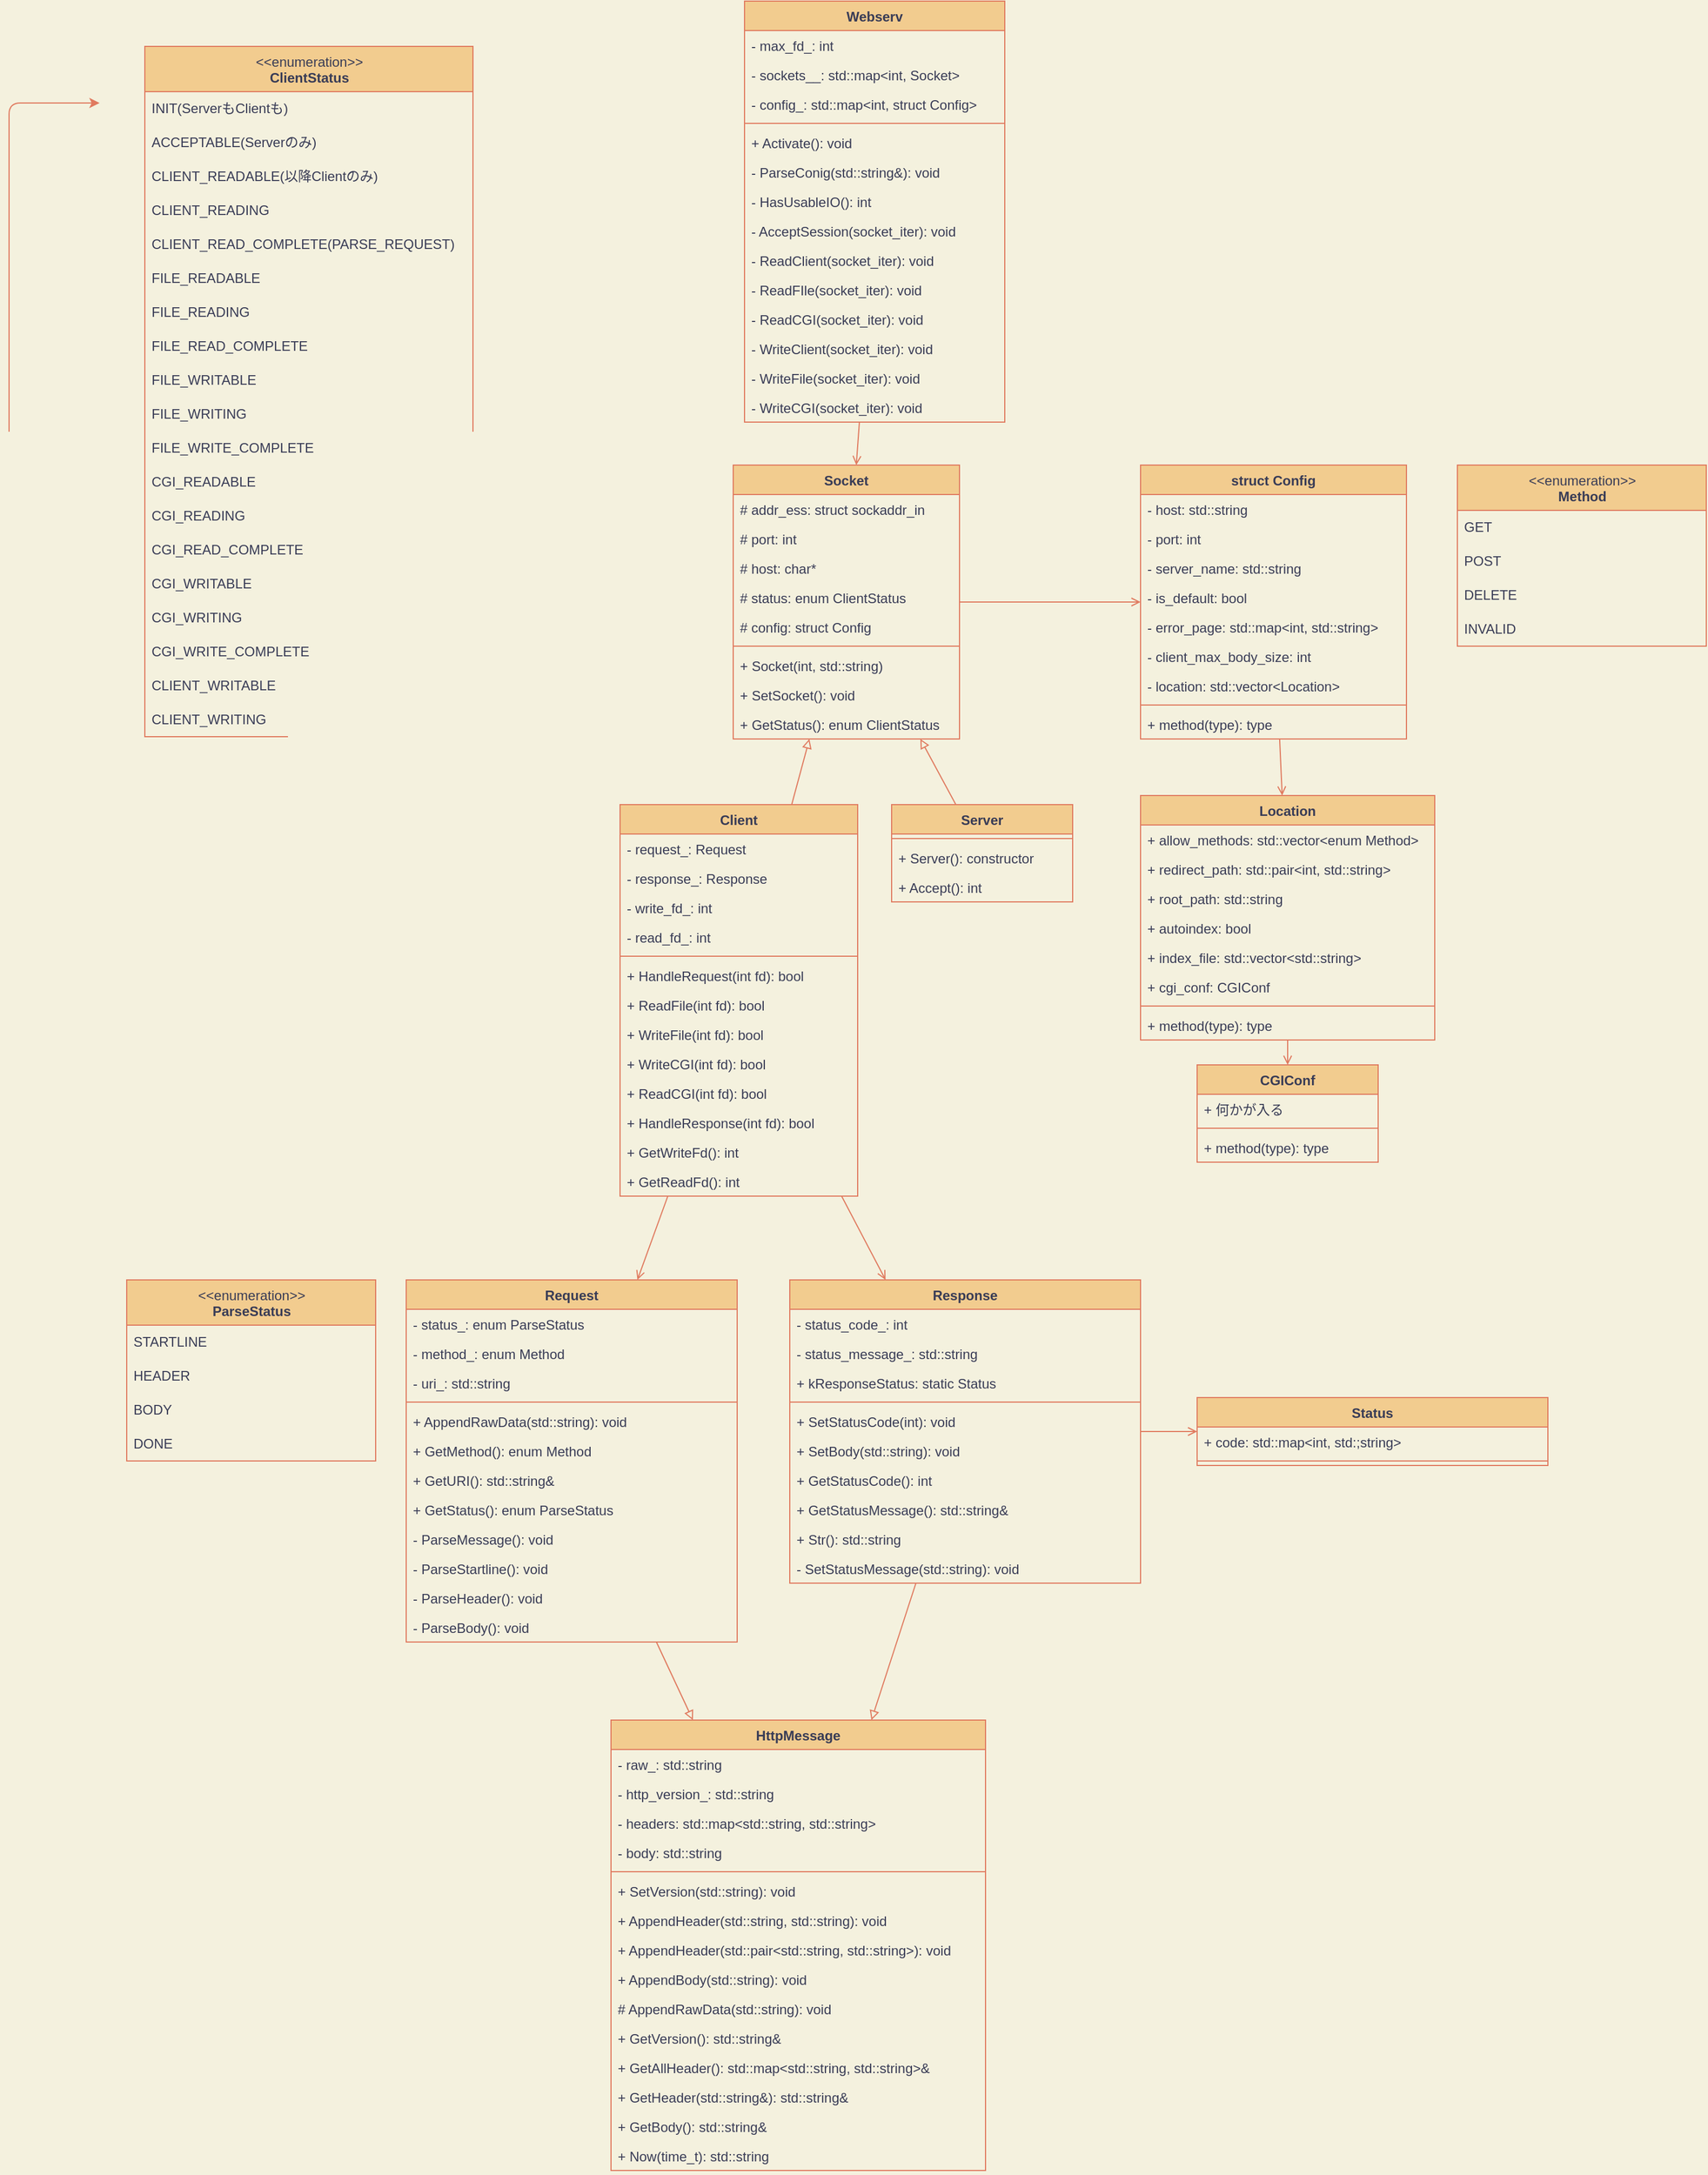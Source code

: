 <mxfile>
    <diagram id="2Wkta0X4ihPhoqVI1tbd" name="Page-1">
        <mxGraphModel dx="2256" dy="1782" grid="0" gridSize="10" guides="1" tooltips="1" connect="1" arrows="1" fold="1" page="0" pageScale="1" pageWidth="827" pageHeight="1169" background="#F4F1DE" math="0" shadow="0">
            <root>
                <mxCell id="0"/>
                <mxCell id="1" parent="0"/>
                <mxCell id="173" value="Socket" style="swimlane;fontStyle=1;align=center;verticalAlign=top;childLayout=stackLayout;horizontal=1;startSize=26;horizontalStack=0;resizeParent=1;resizeParentMax=0;resizeLast=0;collapsible=1;marginBottom=0;fillColor=#F2CC8F;strokeColor=#E07A5F;fontColor=#393C56;" parent="1" vertex="1">
                    <mxGeometry x="570" y="290" width="200" height="242" as="geometry"/>
                </mxCell>
                <mxCell id="174" value="# addr_ess: struct sockaddr_in" style="text;strokeColor=none;fillColor=none;align=left;verticalAlign=top;spacingLeft=4;spacingRight=4;overflow=hidden;rotatable=0;points=[[0,0.5],[1,0.5]];portConstraint=eastwest;fontColor=#393C56;" parent="173" vertex="1">
                    <mxGeometry y="26" width="200" height="26" as="geometry"/>
                </mxCell>
                <mxCell id="175" value="# port: int" style="text;strokeColor=none;fillColor=none;align=left;verticalAlign=top;spacingLeft=4;spacingRight=4;overflow=hidden;rotatable=0;points=[[0,0.5],[1,0.5]];portConstraint=eastwest;fontColor=#393C56;" parent="173" vertex="1">
                    <mxGeometry y="52" width="200" height="26" as="geometry"/>
                </mxCell>
                <mxCell id="176" value="# host: char*" style="text;strokeColor=none;fillColor=none;align=left;verticalAlign=top;spacingLeft=4;spacingRight=4;overflow=hidden;rotatable=0;points=[[0,0.5],[1,0.5]];portConstraint=eastwest;fontColor=#393C56;" parent="173" vertex="1">
                    <mxGeometry y="78" width="200" height="26" as="geometry"/>
                </mxCell>
                <mxCell id="177" value="# status: enum ClientStatus" style="text;strokeColor=none;fillColor=none;align=left;verticalAlign=top;spacingLeft=4;spacingRight=4;overflow=hidden;rotatable=0;points=[[0,0.5],[1,0.5]];portConstraint=eastwest;fontColor=#393C56;" parent="173" vertex="1">
                    <mxGeometry y="104" width="200" height="26" as="geometry"/>
                </mxCell>
                <mxCell id="178" value="# config: struct Config" style="text;strokeColor=none;fillColor=none;align=left;verticalAlign=top;spacingLeft=4;spacingRight=4;overflow=hidden;rotatable=0;points=[[0,0.5],[1,0.5]];portConstraint=eastwest;fontColor=#393C56;" parent="173" vertex="1">
                    <mxGeometry y="130" width="200" height="26" as="geometry"/>
                </mxCell>
                <mxCell id="179" value="" style="line;strokeWidth=1;fillColor=none;align=left;verticalAlign=middle;spacingTop=-1;spacingLeft=3;spacingRight=3;rotatable=0;labelPosition=right;points=[];portConstraint=eastwest;labelBackgroundColor=#F4F1DE;strokeColor=#E07A5F;fontColor=#393C56;" parent="173" vertex="1">
                    <mxGeometry y="156" width="200" height="8" as="geometry"/>
                </mxCell>
                <mxCell id="180" value="+ Socket(int, std::string)" style="text;strokeColor=none;fillColor=none;align=left;verticalAlign=top;spacingLeft=4;spacingRight=4;overflow=hidden;rotatable=0;points=[[0,0.5],[1,0.5]];portConstraint=eastwest;fontColor=#393C56;" parent="173" vertex="1">
                    <mxGeometry y="164" width="200" height="26" as="geometry"/>
                </mxCell>
                <mxCell id="181" value="+ SetSocket(): void" style="text;strokeColor=none;fillColor=none;align=left;verticalAlign=top;spacingLeft=4;spacingRight=4;overflow=hidden;rotatable=0;points=[[0,0.5],[1,0.5]];portConstraint=eastwest;fontColor=#393C56;" parent="173" vertex="1">
                    <mxGeometry y="190" width="200" height="26" as="geometry"/>
                </mxCell>
                <mxCell id="182" value="+ GetStatus(): enum ClientStatus" style="text;strokeColor=none;fillColor=none;align=left;verticalAlign=top;spacingLeft=4;spacingRight=4;overflow=hidden;rotatable=0;points=[[0,0.5],[1,0.5]];portConstraint=eastwest;fontColor=#393C56;" parent="173" vertex="1">
                    <mxGeometry y="216" width="200" height="26" as="geometry"/>
                </mxCell>
                <mxCell id="183" value="Request" style="swimlane;fontStyle=1;align=center;verticalAlign=top;childLayout=stackLayout;horizontal=1;startSize=26;horizontalStack=0;resizeParent=1;resizeParentMax=0;resizeLast=0;collapsible=1;marginBottom=0;fillColor=#F2CC8F;strokeColor=#E07A5F;fontColor=#393C56;" parent="1" vertex="1">
                    <mxGeometry x="281" y="1010" width="292.5" height="320" as="geometry"/>
                </mxCell>
                <mxCell id="184" value="- status_: enum ParseStatus" style="text;strokeColor=none;fillColor=none;align=left;verticalAlign=top;spacingLeft=4;spacingRight=4;overflow=hidden;rotatable=0;points=[[0,0.5],[1,0.5]];portConstraint=eastwest;fontColor=#393C56;" parent="183" vertex="1">
                    <mxGeometry y="26" width="292.5" height="26" as="geometry"/>
                </mxCell>
                <mxCell id="185" value="- method_: enum Method" style="text;strokeColor=none;fillColor=none;align=left;verticalAlign=top;spacingLeft=4;spacingRight=4;overflow=hidden;rotatable=0;points=[[0,0.5],[1,0.5]];portConstraint=eastwest;fontColor=#393C56;" parent="183" vertex="1">
                    <mxGeometry y="52" width="292.5" height="26" as="geometry"/>
                </mxCell>
                <mxCell id="186" value="- uri_: std::string" style="text;strokeColor=none;fillColor=none;align=left;verticalAlign=top;spacingLeft=4;spacingRight=4;overflow=hidden;rotatable=0;points=[[0,0.5],[1,0.5]];portConstraint=eastwest;fontColor=#393C56;" parent="183" vertex="1">
                    <mxGeometry y="78" width="292.5" height="26" as="geometry"/>
                </mxCell>
                <mxCell id="189" value="" style="line;strokeWidth=1;fillColor=none;align=left;verticalAlign=middle;spacingTop=-1;spacingLeft=3;spacingRight=3;rotatable=0;labelPosition=right;points=[];portConstraint=eastwest;labelBackgroundColor=#F4F1DE;strokeColor=#E07A5F;fontColor=#393C56;" parent="183" vertex="1">
                    <mxGeometry y="104" width="292.5" height="8" as="geometry"/>
                </mxCell>
                <mxCell id="338" value="+ AppendRawData(std::string): void" style="text;strokeColor=none;fillColor=none;align=left;verticalAlign=top;spacingLeft=4;spacingRight=4;overflow=hidden;rotatable=0;points=[[0,0.5],[1,0.5]];portConstraint=eastwest;fontColor=#393C56;" vertex="1" parent="183">
                    <mxGeometry y="112" width="292.5" height="26" as="geometry"/>
                </mxCell>
                <mxCell id="337" value="+ GetMethod(): enum Method" style="text;strokeColor=none;fillColor=none;align=left;verticalAlign=top;spacingLeft=4;spacingRight=4;overflow=hidden;rotatable=0;points=[[0,0.5],[1,0.5]];portConstraint=eastwest;fontColor=#393C56;" vertex="1" parent="183">
                    <mxGeometry y="138" width="292.5" height="26" as="geometry"/>
                </mxCell>
                <mxCell id="336" value="+ GetURI(): std::string&amp;" style="text;strokeColor=none;fillColor=none;align=left;verticalAlign=top;spacingLeft=4;spacingRight=4;overflow=hidden;rotatable=0;points=[[0,0.5],[1,0.5]];portConstraint=eastwest;fontColor=#393C56;" vertex="1" parent="183">
                    <mxGeometry y="164" width="292.5" height="26" as="geometry"/>
                </mxCell>
                <mxCell id="335" value="+ GetStatus(): enum ParseStatus" style="text;strokeColor=none;fillColor=none;align=left;verticalAlign=top;spacingLeft=4;spacingRight=4;overflow=hidden;rotatable=0;points=[[0,0.5],[1,0.5]];portConstraint=eastwest;fontColor=#393C56;" vertex="1" parent="183">
                    <mxGeometry y="190" width="292.5" height="26" as="geometry"/>
                </mxCell>
                <mxCell id="334" value="- ParseMessage(): void" style="text;strokeColor=none;fillColor=none;align=left;verticalAlign=top;spacingLeft=4;spacingRight=4;overflow=hidden;rotatable=0;points=[[0,0.5],[1,0.5]];portConstraint=eastwest;fontColor=#393C56;" vertex="1" parent="183">
                    <mxGeometry y="216" width="292.5" height="26" as="geometry"/>
                </mxCell>
                <mxCell id="333" value="- ParseStartline(): void" style="text;strokeColor=none;fillColor=none;align=left;verticalAlign=top;spacingLeft=4;spacingRight=4;overflow=hidden;rotatable=0;points=[[0,0.5],[1,0.5]];portConstraint=eastwest;fontColor=#393C56;" vertex="1" parent="183">
                    <mxGeometry y="242" width="292.5" height="26" as="geometry"/>
                </mxCell>
                <mxCell id="332" value="- ParseHeader(): void" style="text;strokeColor=none;fillColor=none;align=left;verticalAlign=top;spacingLeft=4;spacingRight=4;overflow=hidden;rotatable=0;points=[[0,0.5],[1,0.5]];portConstraint=eastwest;fontColor=#393C56;" vertex="1" parent="183">
                    <mxGeometry y="268" width="292.5" height="26" as="geometry"/>
                </mxCell>
                <mxCell id="190" value="- ParseBody(): void" style="text;strokeColor=none;fillColor=none;align=left;verticalAlign=top;spacingLeft=4;spacingRight=4;overflow=hidden;rotatable=0;points=[[0,0.5],[1,0.5]];portConstraint=eastwest;fontColor=#393C56;" parent="183" vertex="1">
                    <mxGeometry y="294" width="292.5" height="26" as="geometry"/>
                </mxCell>
                <mxCell id="191" value="Response" style="swimlane;fontStyle=1;align=center;verticalAlign=top;childLayout=stackLayout;horizontal=1;startSize=26;horizontalStack=0;resizeParent=1;resizeParentMax=0;resizeLast=0;collapsible=1;marginBottom=0;fillColor=#F2CC8F;strokeColor=#E07A5F;fontColor=#393C56;" parent="1" vertex="1">
                    <mxGeometry x="620" y="1010" width="310" height="268" as="geometry"/>
                </mxCell>
                <mxCell id="193" value="- status_code_: int" style="text;strokeColor=none;fillColor=none;align=left;verticalAlign=top;spacingLeft=4;spacingRight=4;overflow=hidden;rotatable=0;points=[[0,0.5],[1,0.5]];portConstraint=eastwest;fontColor=#393C56;" parent="191" vertex="1">
                    <mxGeometry y="26" width="310" height="26" as="geometry"/>
                </mxCell>
                <mxCell id="194" value="- status_message_: std::string" style="text;strokeColor=none;fillColor=none;align=left;verticalAlign=top;spacingLeft=4;spacingRight=4;overflow=hidden;rotatable=0;points=[[0,0.5],[1,0.5]];portConstraint=eastwest;fontColor=#393C56;" parent="191" vertex="1">
                    <mxGeometry y="52" width="310" height="26" as="geometry"/>
                </mxCell>
                <mxCell id="314" value="+ kResponseStatus: static Status " style="text;strokeColor=none;fillColor=none;align=left;verticalAlign=top;spacingLeft=4;spacingRight=4;overflow=hidden;rotatable=0;points=[[0,0.5],[1,0.5]];portConstraint=eastwest;fontColor=#393C56;" vertex="1" parent="191">
                    <mxGeometry y="78" width="310" height="26" as="geometry"/>
                </mxCell>
                <mxCell id="197" value="" style="line;strokeWidth=1;fillColor=none;align=left;verticalAlign=middle;spacingTop=-1;spacingLeft=3;spacingRight=3;rotatable=0;labelPosition=right;points=[];portConstraint=eastwest;labelBackgroundColor=#F4F1DE;strokeColor=#E07A5F;fontColor=#393C56;" parent="191" vertex="1">
                    <mxGeometry y="104" width="310" height="8" as="geometry"/>
                </mxCell>
                <mxCell id="198" value="+ SetStatusCode(int): void" style="text;strokeColor=none;fillColor=none;align=left;verticalAlign=top;spacingLeft=4;spacingRight=4;overflow=hidden;rotatable=0;points=[[0,0.5],[1,0.5]];portConstraint=eastwest;fontColor=#393C56;" parent="191" vertex="1">
                    <mxGeometry y="112" width="310" height="26" as="geometry"/>
                </mxCell>
                <mxCell id="323" value="+ SetBody(std::string): void" style="text;strokeColor=none;fillColor=none;align=left;verticalAlign=top;spacingLeft=4;spacingRight=4;overflow=hidden;rotatable=0;points=[[0,0.5],[1,0.5]];portConstraint=eastwest;fontColor=#393C56;" vertex="1" parent="191">
                    <mxGeometry y="138" width="310" height="26" as="geometry"/>
                </mxCell>
                <mxCell id="324" value="+ GetStatusCode(): int" style="text;strokeColor=none;fillColor=none;align=left;verticalAlign=top;spacingLeft=4;spacingRight=4;overflow=hidden;rotatable=0;points=[[0,0.5],[1,0.5]];portConstraint=eastwest;fontColor=#393C56;" vertex="1" parent="191">
                    <mxGeometry y="164" width="310" height="26" as="geometry"/>
                </mxCell>
                <mxCell id="325" value="+ GetStatusMessage(): std::string&amp;" style="text;strokeColor=none;fillColor=none;align=left;verticalAlign=top;spacingLeft=4;spacingRight=4;overflow=hidden;rotatable=0;points=[[0,0.5],[1,0.5]];portConstraint=eastwest;fontColor=#393C56;" vertex="1" parent="191">
                    <mxGeometry y="190" width="310" height="26" as="geometry"/>
                </mxCell>
                <mxCell id="326" value="+ Str(): std::string" style="text;strokeColor=none;fillColor=none;align=left;verticalAlign=top;spacingLeft=4;spacingRight=4;overflow=hidden;rotatable=0;points=[[0,0.5],[1,0.5]];portConstraint=eastwest;fontColor=#393C56;" vertex="1" parent="191">
                    <mxGeometry y="216" width="310" height="26" as="geometry"/>
                </mxCell>
                <mxCell id="199" value="- SetStatusMessage(std::string): void" style="text;strokeColor=none;fillColor=none;align=left;verticalAlign=top;spacingLeft=4;spacingRight=4;overflow=hidden;rotatable=0;points=[[0,0.5],[1,0.5]];portConstraint=eastwest;fontColor=#393C56;" parent="191" vertex="1">
                    <mxGeometry y="242" width="310" height="26" as="geometry"/>
                </mxCell>
                <mxCell id="200" value="Server" style="swimlane;fontStyle=1;align=center;verticalAlign=top;childLayout=stackLayout;horizontal=1;startSize=26;horizontalStack=0;resizeParent=1;resizeParentMax=0;resizeLast=0;collapsible=1;marginBottom=0;fillColor=#F2CC8F;strokeColor=#E07A5F;fontColor=#393C56;" parent="1" vertex="1">
                    <mxGeometry x="710" y="590" width="160" height="86" as="geometry"/>
                </mxCell>
                <mxCell id="201" value="" style="line;strokeWidth=1;fillColor=none;align=left;verticalAlign=middle;spacingTop=-1;spacingLeft=3;spacingRight=3;rotatable=0;labelPosition=right;points=[];portConstraint=eastwest;labelBackgroundColor=#F4F1DE;strokeColor=#E07A5F;fontColor=#393C56;" parent="200" vertex="1">
                    <mxGeometry y="26" width="160" height="8" as="geometry"/>
                </mxCell>
                <mxCell id="202" value="+ Server(): constructor" style="text;strokeColor=none;fillColor=none;align=left;verticalAlign=top;spacingLeft=4;spacingRight=4;overflow=hidden;rotatable=0;points=[[0,0.5],[1,0.5]];portConstraint=eastwest;fontColor=#393C56;" parent="200" vertex="1">
                    <mxGeometry y="34" width="160" height="26" as="geometry"/>
                </mxCell>
                <mxCell id="203" value="+ Accept(): int" style="text;strokeColor=none;fillColor=none;align=left;verticalAlign=top;spacingLeft=4;spacingRight=4;overflow=hidden;rotatable=0;points=[[0,0.5],[1,0.5]];portConstraint=eastwest;fontColor=#393C56;" parent="200" vertex="1">
                    <mxGeometry y="60" width="160" height="26" as="geometry"/>
                </mxCell>
                <mxCell id="204" value="Client" style="swimlane;fontStyle=1;align=center;verticalAlign=top;childLayout=stackLayout;horizontal=1;startSize=26;horizontalStack=0;resizeParent=1;resizeParentMax=0;resizeLast=0;collapsible=1;marginBottom=0;fillColor=#F2CC8F;strokeColor=#E07A5F;fontColor=#393C56;" parent="1" vertex="1">
                    <mxGeometry x="470" y="590" width="210" height="346" as="geometry"/>
                </mxCell>
                <mxCell id="205" value="- request_: Request" style="text;strokeColor=none;fillColor=none;align=left;verticalAlign=top;spacingLeft=4;spacingRight=4;overflow=hidden;rotatable=0;points=[[0,0.5],[1,0.5]];portConstraint=eastwest;fontColor=#393C56;" parent="204" vertex="1">
                    <mxGeometry y="26" width="210" height="26" as="geometry"/>
                </mxCell>
                <mxCell id="206" value="- response_: Response" style="text;strokeColor=none;fillColor=none;align=left;verticalAlign=top;spacingLeft=4;spacingRight=4;overflow=hidden;rotatable=0;points=[[0,0.5],[1,0.5]];portConstraint=eastwest;fontColor=#393C56;" parent="204" vertex="1">
                    <mxGeometry y="52" width="210" height="26" as="geometry"/>
                </mxCell>
                <mxCell id="207" value="- write_fd_: int" style="text;strokeColor=none;fillColor=none;align=left;verticalAlign=top;spacingLeft=4;spacingRight=4;overflow=hidden;rotatable=0;points=[[0,0.5],[1,0.5]];portConstraint=eastwest;fontColor=#393C56;" parent="204" vertex="1">
                    <mxGeometry y="78" width="210" height="26" as="geometry"/>
                </mxCell>
                <mxCell id="208" value="- read_fd_: int" style="text;strokeColor=none;fillColor=none;align=left;verticalAlign=top;spacingLeft=4;spacingRight=4;overflow=hidden;rotatable=0;points=[[0,0.5],[1,0.5]];portConstraint=eastwest;fontColor=#393C56;" parent="204" vertex="1">
                    <mxGeometry y="104" width="210" height="26" as="geometry"/>
                </mxCell>
                <mxCell id="209" value="" style="line;strokeWidth=1;fillColor=none;align=left;verticalAlign=middle;spacingTop=-1;spacingLeft=3;spacingRight=3;rotatable=0;labelPosition=right;points=[];portConstraint=eastwest;labelBackgroundColor=#F4F1DE;strokeColor=#E07A5F;fontColor=#393C56;" parent="204" vertex="1">
                    <mxGeometry y="130" width="210" height="8" as="geometry"/>
                </mxCell>
                <mxCell id="210" value="+ HandleRequest(int fd): bool" style="text;strokeColor=none;fillColor=none;align=left;verticalAlign=top;spacingLeft=4;spacingRight=4;overflow=hidden;rotatable=0;points=[[0,0.5],[1,0.5]];portConstraint=eastwest;fontColor=#393C56;" parent="204" vertex="1">
                    <mxGeometry y="138" width="210" height="26" as="geometry"/>
                </mxCell>
                <mxCell id="211" value="+ ReadFile(int fd): bool" style="text;strokeColor=none;fillColor=none;align=left;verticalAlign=top;spacingLeft=4;spacingRight=4;overflow=hidden;rotatable=0;points=[[0,0.5],[1,0.5]];portConstraint=eastwest;fontColor=#393C56;" parent="204" vertex="1">
                    <mxGeometry y="164" width="210" height="26" as="geometry"/>
                </mxCell>
                <mxCell id="212" value="+ WriteFile(int fd): bool" style="text;strokeColor=none;fillColor=none;align=left;verticalAlign=top;spacingLeft=4;spacingRight=4;overflow=hidden;rotatable=0;points=[[0,0.5],[1,0.5]];portConstraint=eastwest;fontColor=#393C56;" parent="204" vertex="1">
                    <mxGeometry y="190" width="210" height="26" as="geometry"/>
                </mxCell>
                <mxCell id="213" value="+ WriteCGI(int fd): bool" style="text;strokeColor=none;fillColor=none;align=left;verticalAlign=top;spacingLeft=4;spacingRight=4;overflow=hidden;rotatable=0;points=[[0,0.5],[1,0.5]];portConstraint=eastwest;fontColor=#393C56;" parent="204" vertex="1">
                    <mxGeometry y="216" width="210" height="26" as="geometry"/>
                </mxCell>
                <mxCell id="214" value="+ ReadCGI(int fd): bool" style="text;strokeColor=none;fillColor=none;align=left;verticalAlign=top;spacingLeft=4;spacingRight=4;overflow=hidden;rotatable=0;points=[[0,0.5],[1,0.5]];portConstraint=eastwest;fontColor=#393C56;" parent="204" vertex="1">
                    <mxGeometry y="242" width="210" height="26" as="geometry"/>
                </mxCell>
                <mxCell id="215" value="+ HandleResponse(int fd): bool" style="text;strokeColor=none;fillColor=none;align=left;verticalAlign=top;spacingLeft=4;spacingRight=4;overflow=hidden;rotatable=0;points=[[0,0.5],[1,0.5]];portConstraint=eastwest;fontColor=#393C56;" parent="204" vertex="1">
                    <mxGeometry y="268" width="210" height="26" as="geometry"/>
                </mxCell>
                <mxCell id="216" value="+ GetWriteFd(): int" style="text;strokeColor=none;fillColor=none;align=left;verticalAlign=top;spacingLeft=4;spacingRight=4;overflow=hidden;rotatable=0;points=[[0,0.5],[1,0.5]];portConstraint=eastwest;fontColor=#393C56;" parent="204" vertex="1">
                    <mxGeometry y="294" width="210" height="26" as="geometry"/>
                </mxCell>
                <mxCell id="217" value="+ GetReadFd(): int" style="text;strokeColor=none;fillColor=none;align=left;verticalAlign=top;spacingLeft=4;spacingRight=4;overflow=hidden;rotatable=0;points=[[0,0.5],[1,0.5]];portConstraint=eastwest;fontColor=#393C56;" parent="204" vertex="1">
                    <mxGeometry y="320" width="210" height="26" as="geometry"/>
                </mxCell>
                <mxCell id="218" value="" style="endArrow=block;html=1;endFill=0;labelBackgroundColor=#F4F1DE;strokeColor=#E07A5F;fontColor=#393C56;" parent="1" source="200" target="173" edge="1">
                    <mxGeometry width="50" height="50" relative="1" as="geometry">
                        <mxPoint x="640" y="720" as="sourcePoint"/>
                        <mxPoint x="690" y="670" as="targetPoint"/>
                    </mxGeometry>
                </mxCell>
                <mxCell id="219" value="" style="endArrow=block;html=1;endFill=0;labelBackgroundColor=#F4F1DE;strokeColor=#E07A5F;fontColor=#393C56;" parent="1" source="204" target="173" edge="1">
                    <mxGeometry width="50" height="50" relative="1" as="geometry">
                        <mxPoint x="638.043" y="740.0" as="sourcePoint"/>
                        <mxPoint x="685" y="668" as="targetPoint"/>
                    </mxGeometry>
                </mxCell>
                <mxCell id="220" value="Webserv" style="swimlane;fontStyle=1;align=center;verticalAlign=top;childLayout=stackLayout;horizontal=1;startSize=26;horizontalStack=0;resizeParent=1;resizeParentMax=0;resizeLast=0;collapsible=1;marginBottom=0;fillColor=#F2CC8F;strokeColor=#E07A5F;fontColor=#393C56;" parent="1" vertex="1">
                    <mxGeometry x="580" y="-120" width="230" height="372" as="geometry"/>
                </mxCell>
                <mxCell id="221" value="- max_fd_: int" style="text;strokeColor=none;fillColor=none;align=left;verticalAlign=top;spacingLeft=4;spacingRight=4;overflow=hidden;rotatable=0;points=[[0,0.5],[1,0.5]];portConstraint=eastwest;fontColor=#393C56;" parent="220" vertex="1">
                    <mxGeometry y="26" width="230" height="26" as="geometry"/>
                </mxCell>
                <mxCell id="222" value="- sockets__: std::map&lt;int, Socket&gt;" style="text;strokeColor=none;fillColor=none;align=left;verticalAlign=top;spacingLeft=4;spacingRight=4;overflow=hidden;rotatable=0;points=[[0,0.5],[1,0.5]];portConstraint=eastwest;fontColor=#393C56;" parent="220" vertex="1">
                    <mxGeometry y="52" width="230" height="26" as="geometry"/>
                </mxCell>
                <mxCell id="223" value="- config_: std::map&lt;int, struct Config&gt;" style="text;strokeColor=none;fillColor=none;align=left;verticalAlign=top;spacingLeft=4;spacingRight=4;overflow=hidden;rotatable=0;points=[[0,0.5],[1,0.5]];portConstraint=eastwest;fontColor=#393C56;" parent="220" vertex="1">
                    <mxGeometry y="78" width="230" height="26" as="geometry"/>
                </mxCell>
                <mxCell id="224" value="" style="line;strokeWidth=1;fillColor=none;align=left;verticalAlign=middle;spacingTop=-1;spacingLeft=3;spacingRight=3;rotatable=0;labelPosition=right;points=[];portConstraint=eastwest;labelBackgroundColor=#F4F1DE;strokeColor=#E07A5F;fontColor=#393C56;" parent="220" vertex="1">
                    <mxGeometry y="104" width="230" height="8" as="geometry"/>
                </mxCell>
                <mxCell id="225" value="+ Activate(): void" style="text;strokeColor=none;fillColor=none;align=left;verticalAlign=top;spacingLeft=4;spacingRight=4;overflow=hidden;rotatable=0;points=[[0,0.5],[1,0.5]];portConstraint=eastwest;fontColor=#393C56;" parent="220" vertex="1">
                    <mxGeometry y="112" width="230" height="26" as="geometry"/>
                </mxCell>
                <mxCell id="226" value="- ParseConig(std::string&amp;): void" style="text;strokeColor=none;fillColor=none;align=left;verticalAlign=top;spacingLeft=4;spacingRight=4;overflow=hidden;rotatable=0;points=[[0,0.5],[1,0.5]];portConstraint=eastwest;fontColor=#393C56;" parent="220" vertex="1">
                    <mxGeometry y="138" width="230" height="26" as="geometry"/>
                </mxCell>
                <mxCell id="227" value="- HasUsableIO(): int" style="text;strokeColor=none;fillColor=none;align=left;verticalAlign=top;spacingLeft=4;spacingRight=4;overflow=hidden;rotatable=0;points=[[0,0.5],[1,0.5]];portConstraint=eastwest;fontColor=#393C56;" parent="220" vertex="1">
                    <mxGeometry y="164" width="230" height="26" as="geometry"/>
                </mxCell>
                <mxCell id="228" value="- AcceptSession(socket_iter): void" style="text;strokeColor=none;fillColor=none;align=left;verticalAlign=top;spacingLeft=4;spacingRight=4;overflow=hidden;rotatable=0;points=[[0,0.5],[1,0.5]];portConstraint=eastwest;fontColor=#393C56;" parent="220" vertex="1">
                    <mxGeometry y="190" width="230" height="26" as="geometry"/>
                </mxCell>
                <mxCell id="229" value="- ReadClient(socket_iter): void" style="text;strokeColor=none;fillColor=none;align=left;verticalAlign=top;spacingLeft=4;spacingRight=4;overflow=hidden;rotatable=0;points=[[0,0.5],[1,0.5]];portConstraint=eastwest;fontColor=#393C56;" parent="220" vertex="1">
                    <mxGeometry y="216" width="230" height="26" as="geometry"/>
                </mxCell>
                <mxCell id="230" value="- ReadFIle(socket_iter): void" style="text;strokeColor=none;fillColor=none;align=left;verticalAlign=top;spacingLeft=4;spacingRight=4;overflow=hidden;rotatable=0;points=[[0,0.5],[1,0.5]];portConstraint=eastwest;fontColor=#393C56;" parent="220" vertex="1">
                    <mxGeometry y="242" width="230" height="26" as="geometry"/>
                </mxCell>
                <mxCell id="231" value="- ReadCGI(socket_iter): void" style="text;strokeColor=none;fillColor=none;align=left;verticalAlign=top;spacingLeft=4;spacingRight=4;overflow=hidden;rotatable=0;points=[[0,0.5],[1,0.5]];portConstraint=eastwest;fontColor=#393C56;" parent="220" vertex="1">
                    <mxGeometry y="268" width="230" height="26" as="geometry"/>
                </mxCell>
                <mxCell id="232" value="- WriteClient(socket_iter): void" style="text;strokeColor=none;fillColor=none;align=left;verticalAlign=top;spacingLeft=4;spacingRight=4;overflow=hidden;rotatable=0;points=[[0,0.5],[1,0.5]];portConstraint=eastwest;fontColor=#393C56;" parent="220" vertex="1">
                    <mxGeometry y="294" width="230" height="26" as="geometry"/>
                </mxCell>
                <mxCell id="233" value="- WriteFile(socket_iter): void" style="text;strokeColor=none;fillColor=none;align=left;verticalAlign=top;spacingLeft=4;spacingRight=4;overflow=hidden;rotatable=0;points=[[0,0.5],[1,0.5]];portConstraint=eastwest;fontColor=#393C56;" parent="220" vertex="1">
                    <mxGeometry y="320" width="230" height="26" as="geometry"/>
                </mxCell>
                <mxCell id="234" value="- WriteCGI(socket_iter): void" style="text;strokeColor=none;fillColor=none;align=left;verticalAlign=top;spacingLeft=4;spacingRight=4;overflow=hidden;rotatable=0;points=[[0,0.5],[1,0.5]];portConstraint=eastwest;fontColor=#393C56;" parent="220" vertex="1">
                    <mxGeometry y="346" width="230" height="26" as="geometry"/>
                </mxCell>
                <mxCell id="235" value="struct Config" style="swimlane;fontStyle=1;align=center;verticalAlign=top;childLayout=stackLayout;horizontal=1;startSize=26;horizontalStack=0;resizeParent=1;resizeParentMax=0;resizeLast=0;collapsible=1;marginBottom=0;fillColor=#F2CC8F;strokeColor=#E07A5F;fontColor=#393C56;" parent="1" vertex="1">
                    <mxGeometry x="930" y="290" width="235" height="242" as="geometry"/>
                </mxCell>
                <mxCell id="236" value="- host: std::string" style="text;strokeColor=none;fillColor=none;align=left;verticalAlign=top;spacingLeft=4;spacingRight=4;overflow=hidden;rotatable=0;points=[[0,0.5],[1,0.5]];portConstraint=eastwest;fontColor=#393C56;" parent="235" vertex="1">
                    <mxGeometry y="26" width="235" height="26" as="geometry"/>
                </mxCell>
                <mxCell id="237" value="- port: int" style="text;strokeColor=none;fillColor=none;align=left;verticalAlign=top;spacingLeft=4;spacingRight=4;overflow=hidden;rotatable=0;points=[[0,0.5],[1,0.5]];portConstraint=eastwest;fontColor=#393C56;" parent="235" vertex="1">
                    <mxGeometry y="52" width="235" height="26" as="geometry"/>
                </mxCell>
                <mxCell id="238" value="- server_name: std::string" style="text;strokeColor=none;fillColor=none;align=left;verticalAlign=top;spacingLeft=4;spacingRight=4;overflow=hidden;rotatable=0;points=[[0,0.5],[1,0.5]];portConstraint=eastwest;fontColor=#393C56;" parent="235" vertex="1">
                    <mxGeometry y="78" width="235" height="26" as="geometry"/>
                </mxCell>
                <mxCell id="239" value="- is_default: bool" style="text;strokeColor=none;fillColor=none;align=left;verticalAlign=top;spacingLeft=4;spacingRight=4;overflow=hidden;rotatable=0;points=[[0,0.5],[1,0.5]];portConstraint=eastwest;fontColor=#393C56;" parent="235" vertex="1">
                    <mxGeometry y="104" width="235" height="26" as="geometry"/>
                </mxCell>
                <mxCell id="240" value="- error_page: std::map&lt;int, std::string&gt;" style="text;strokeColor=none;fillColor=none;align=left;verticalAlign=top;spacingLeft=4;spacingRight=4;overflow=hidden;rotatable=0;points=[[0,0.5],[1,0.5]];portConstraint=eastwest;fontColor=#393C56;" parent="235" vertex="1">
                    <mxGeometry y="130" width="235" height="26" as="geometry"/>
                </mxCell>
                <mxCell id="241" value="- client_max_body_size: int" style="text;strokeColor=none;fillColor=none;align=left;verticalAlign=top;spacingLeft=4;spacingRight=4;overflow=hidden;rotatable=0;points=[[0,0.5],[1,0.5]];portConstraint=eastwest;fontColor=#393C56;" parent="235" vertex="1">
                    <mxGeometry y="156" width="235" height="26" as="geometry"/>
                </mxCell>
                <mxCell id="242" value="- location: std::vector&lt;Location&gt;" style="text;strokeColor=none;fillColor=none;align=left;verticalAlign=top;spacingLeft=4;spacingRight=4;overflow=hidden;rotatable=0;points=[[0,0.5],[1,0.5]];portConstraint=eastwest;fontColor=#393C56;" parent="235" vertex="1">
                    <mxGeometry y="182" width="235" height="26" as="geometry"/>
                </mxCell>
                <mxCell id="243" value="" style="line;strokeWidth=1;fillColor=none;align=left;verticalAlign=middle;spacingTop=-1;spacingLeft=3;spacingRight=3;rotatable=0;labelPosition=right;points=[];portConstraint=eastwest;labelBackgroundColor=#F4F1DE;strokeColor=#E07A5F;fontColor=#393C56;" parent="235" vertex="1">
                    <mxGeometry y="208" width="235" height="8" as="geometry"/>
                </mxCell>
                <mxCell id="244" value="+ method(type): type" style="text;strokeColor=none;fillColor=none;align=left;verticalAlign=top;spacingLeft=4;spacingRight=4;overflow=hidden;rotatable=0;points=[[0,0.5],[1,0.5]];portConstraint=eastwest;fontColor=#393C56;" parent="235" vertex="1">
                    <mxGeometry y="216" width="235" height="26" as="geometry"/>
                </mxCell>
                <mxCell id="245" value="Location" style="swimlane;fontStyle=1;align=center;verticalAlign=top;childLayout=stackLayout;horizontal=1;startSize=26;horizontalStack=0;resizeParent=1;resizeParentMax=0;resizeLast=0;collapsible=1;marginBottom=0;fillColor=#F2CC8F;strokeColor=#E07A5F;fontColor=#393C56;" parent="1" vertex="1">
                    <mxGeometry x="930" y="582" width="260" height="216" as="geometry"/>
                </mxCell>
                <mxCell id="246" value="+ allow_methods: std::vector&lt;enum Method&gt; " style="text;strokeColor=none;fillColor=none;align=left;verticalAlign=top;spacingLeft=4;spacingRight=4;overflow=hidden;rotatable=0;points=[[0,0.5],[1,0.5]];portConstraint=eastwest;fontColor=#393C56;" parent="245" vertex="1">
                    <mxGeometry y="26" width="260" height="26" as="geometry"/>
                </mxCell>
                <mxCell id="247" value="+ redirect_path: std::pair&lt;int, std::string&gt;" style="text;strokeColor=none;fillColor=none;align=left;verticalAlign=top;spacingLeft=4;spacingRight=4;overflow=hidden;rotatable=0;points=[[0,0.5],[1,0.5]];portConstraint=eastwest;fontColor=#393C56;" parent="245" vertex="1">
                    <mxGeometry y="52" width="260" height="26" as="geometry"/>
                </mxCell>
                <mxCell id="248" value="+ root_path: std::string" style="text;strokeColor=none;fillColor=none;align=left;verticalAlign=top;spacingLeft=4;spacingRight=4;overflow=hidden;rotatable=0;points=[[0,0.5],[1,0.5]];portConstraint=eastwest;fontColor=#393C56;" parent="245" vertex="1">
                    <mxGeometry y="78" width="260" height="26" as="geometry"/>
                </mxCell>
                <mxCell id="249" value="+ autoindex: bool" style="text;strokeColor=none;fillColor=none;align=left;verticalAlign=top;spacingLeft=4;spacingRight=4;overflow=hidden;rotatable=0;points=[[0,0.5],[1,0.5]];portConstraint=eastwest;fontColor=#393C56;" parent="245" vertex="1">
                    <mxGeometry y="104" width="260" height="26" as="geometry"/>
                </mxCell>
                <mxCell id="250" value="+ index_file: std::vector&lt;std::string&gt;" style="text;strokeColor=none;fillColor=none;align=left;verticalAlign=top;spacingLeft=4;spacingRight=4;overflow=hidden;rotatable=0;points=[[0,0.5],[1,0.5]];portConstraint=eastwest;fontColor=#393C56;" parent="245" vertex="1">
                    <mxGeometry y="130" width="260" height="26" as="geometry"/>
                </mxCell>
                <mxCell id="251" value="+ cgi_conf: CGIConf" style="text;strokeColor=none;fillColor=none;align=left;verticalAlign=top;spacingLeft=4;spacingRight=4;overflow=hidden;rotatable=0;points=[[0,0.5],[1,0.5]];portConstraint=eastwest;fontColor=#393C56;" parent="245" vertex="1">
                    <mxGeometry y="156" width="260" height="26" as="geometry"/>
                </mxCell>
                <mxCell id="252" value="" style="line;strokeWidth=1;fillColor=none;align=left;verticalAlign=middle;spacingTop=-1;spacingLeft=3;spacingRight=3;rotatable=0;labelPosition=right;points=[];portConstraint=eastwest;labelBackgroundColor=#F4F1DE;strokeColor=#E07A5F;fontColor=#393C56;" parent="245" vertex="1">
                    <mxGeometry y="182" width="260" height="8" as="geometry"/>
                </mxCell>
                <mxCell id="253" value="+ method(type): type" style="text;strokeColor=none;fillColor=none;align=left;verticalAlign=top;spacingLeft=4;spacingRight=4;overflow=hidden;rotatable=0;points=[[0,0.5],[1,0.5]];portConstraint=eastwest;fontColor=#393C56;" parent="245" vertex="1">
                    <mxGeometry y="190" width="260" height="26" as="geometry"/>
                </mxCell>
                <mxCell id="254" value="CGIConf" style="swimlane;fontStyle=1;align=center;verticalAlign=top;childLayout=stackLayout;horizontal=1;startSize=26;horizontalStack=0;resizeParent=1;resizeParentMax=0;resizeLast=0;collapsible=1;marginBottom=0;fillColor=#F2CC8F;strokeColor=#E07A5F;fontColor=#393C56;" parent="1" vertex="1">
                    <mxGeometry x="980" y="820" width="160" height="86" as="geometry"/>
                </mxCell>
                <mxCell id="255" value="+ 何かが入る" style="text;strokeColor=none;fillColor=none;align=left;verticalAlign=top;spacingLeft=4;spacingRight=4;overflow=hidden;rotatable=0;points=[[0,0.5],[1,0.5]];portConstraint=eastwest;fontColor=#393C56;" parent="254" vertex="1">
                    <mxGeometry y="26" width="160" height="26" as="geometry"/>
                </mxCell>
                <mxCell id="256" value="" style="line;strokeWidth=1;fillColor=none;align=left;verticalAlign=middle;spacingTop=-1;spacingLeft=3;spacingRight=3;rotatable=0;labelPosition=right;points=[];portConstraint=eastwest;labelBackgroundColor=#F4F1DE;strokeColor=#E07A5F;fontColor=#393C56;" parent="254" vertex="1">
                    <mxGeometry y="52" width="160" height="8" as="geometry"/>
                </mxCell>
                <mxCell id="257" value="+ method(type): type" style="text;strokeColor=none;fillColor=none;align=left;verticalAlign=top;spacingLeft=4;spacingRight=4;overflow=hidden;rotatable=0;points=[[0,0.5],[1,0.5]];portConstraint=eastwest;fontColor=#393C56;" parent="254" vertex="1">
                    <mxGeometry y="60" width="160" height="26" as="geometry"/>
                </mxCell>
                <mxCell id="258" value="" style="endArrow=open;html=1;endFill=0;labelBackgroundColor=#F4F1DE;strokeColor=#E07A5F;fontColor=#393C56;" parent="1" source="220" target="173" edge="1">
                    <mxGeometry width="50" height="50" relative="1" as="geometry">
                        <mxPoint x="410" y="154" as="sourcePoint"/>
                        <mxPoint x="310" y="154" as="targetPoint"/>
                    </mxGeometry>
                </mxCell>
                <mxCell id="259" value="" style="endArrow=open;html=1;endFill=0;labelBackgroundColor=#F4F1DE;strokeColor=#E07A5F;fontColor=#393C56;" parent="1" source="173" target="235" edge="1">
                    <mxGeometry width="50" height="50" relative="1" as="geometry">
                        <mxPoint x="576.179" y="194" as="sourcePoint"/>
                        <mxPoint x="634.716" y="300" as="targetPoint"/>
                    </mxGeometry>
                </mxCell>
                <mxCell id="260" value="" style="endArrow=open;html=1;endFill=0;labelBackgroundColor=#F4F1DE;strokeColor=#E07A5F;fontColor=#393C56;" parent="1" source="235" target="245" edge="1">
                    <mxGeometry width="50" height="50" relative="1" as="geometry">
                        <mxPoint x="558.679" y="406" as="sourcePoint"/>
                        <mxPoint x="617.216" y="512" as="targetPoint"/>
                    </mxGeometry>
                </mxCell>
                <mxCell id="261" value="" style="endArrow=open;html=1;endFill=0;labelBackgroundColor=#F4F1DE;strokeColor=#E07A5F;fontColor=#393C56;" parent="1" source="245" target="254" edge="1">
                    <mxGeometry width="50" height="50" relative="1" as="geometry">
                        <mxPoint x="1076.113" y="560" as="sourcePoint"/>
                        <mxPoint x="1077.573" y="592" as="targetPoint"/>
                    </mxGeometry>
                </mxCell>
                <mxCell id="262" value="" style="endArrow=open;html=1;endFill=0;labelBackgroundColor=#F4F1DE;strokeColor=#E07A5F;fontColor=#393C56;" parent="1" source="204" target="183" edge="1">
                    <mxGeometry width="50" height="50" relative="1" as="geometry">
                        <mxPoint x="680" y="224" as="sourcePoint"/>
                        <mxPoint x="680" y="300" as="targetPoint"/>
                    </mxGeometry>
                </mxCell>
                <mxCell id="263" value="" style="endArrow=open;html=1;endFill=0;labelBackgroundColor=#F4F1DE;strokeColor=#E07A5F;fontColor=#393C56;" parent="1" source="204" target="191" edge="1">
                    <mxGeometry width="50" height="50" relative="1" as="geometry">
                        <mxPoint x="721.281" y="778" as="sourcePoint"/>
                        <mxPoint x="681.032" y="830" as="targetPoint"/>
                    </mxGeometry>
                </mxCell>
                <mxCell id="264" value="&amp;lt;&amp;lt;enumeration&amp;gt;&amp;gt;&lt;br&gt;&lt;b&gt;Method&lt;/b&gt;" style="swimlane;fontStyle=0;align=center;verticalAlign=top;childLayout=stackLayout;horizontal=1;startSize=40;horizontalStack=0;resizeParent=1;resizeParentMax=0;resizeLast=0;collapsible=0;marginBottom=0;html=1;fillColor=#F2CC8F;strokeColor=#E07A5F;fontColor=#393C56;" parent="1" vertex="1">
                    <mxGeometry x="1210" y="290" width="220" height="160" as="geometry"/>
                </mxCell>
                <mxCell id="265" value="GET" style="text;html=1;strokeColor=none;fillColor=none;align=left;verticalAlign=middle;spacingLeft=4;spacingRight=4;overflow=hidden;rotatable=0;points=[[0,0.5],[1,0.5]];portConstraint=eastwest;fontColor=#393C56;" parent="264" vertex="1">
                    <mxGeometry y="40" width="220" height="30" as="geometry"/>
                </mxCell>
                <mxCell id="266" value="POST" style="text;html=1;strokeColor=none;fillColor=none;align=left;verticalAlign=middle;spacingLeft=4;spacingRight=4;overflow=hidden;rotatable=0;points=[[0,0.5],[1,0.5]];portConstraint=eastwest;fontColor=#393C56;" parent="264" vertex="1">
                    <mxGeometry y="70" width="220" height="30" as="geometry"/>
                </mxCell>
                <mxCell id="267" value="DELETE" style="text;html=1;strokeColor=none;fillColor=none;align=left;verticalAlign=middle;spacingLeft=4;spacingRight=4;overflow=hidden;rotatable=0;points=[[0,0.5],[1,0.5]];portConstraint=eastwest;fontColor=#393C56;" parent="264" vertex="1">
                    <mxGeometry y="100" width="220" height="30" as="geometry"/>
                </mxCell>
                <mxCell id="268" value="INVALID" style="text;html=1;strokeColor=none;fillColor=none;align=left;verticalAlign=middle;spacingLeft=4;spacingRight=4;overflow=hidden;rotatable=0;points=[[0,0.5],[1,0.5]];portConstraint=eastwest;fontColor=#393C56;" parent="264" vertex="1">
                    <mxGeometry y="130" width="220" height="30" as="geometry"/>
                </mxCell>
                <mxCell id="269" value="&amp;lt;&amp;lt;enumeration&amp;gt;&amp;gt;&lt;br&gt;&lt;b&gt;ClientStatus&lt;/b&gt;" style="swimlane;fontStyle=0;align=center;verticalAlign=top;childLayout=stackLayout;horizontal=1;startSize=40;horizontalStack=0;resizeParent=1;resizeParentMax=0;resizeLast=0;collapsible=0;marginBottom=0;html=1;fillColor=#F2CC8F;strokeColor=#E07A5F;fontColor=#393C56;" parent="1" vertex="1">
                    <mxGeometry x="50" y="-80" width="290" height="610" as="geometry"/>
                </mxCell>
                <mxCell id="270" value="INIT(ServerもClientも)" style="text;html=1;strokeColor=none;fillColor=none;align=left;verticalAlign=middle;spacingLeft=4;spacingRight=4;overflow=hidden;rotatable=0;points=[[0,0.5],[1,0.5]];portConstraint=eastwest;fontColor=#393C56;" parent="269" vertex="1">
                    <mxGeometry y="40" width="290" height="30" as="geometry"/>
                </mxCell>
                <mxCell id="271" value="ACCEPTABLE(Serverのみ)" style="text;html=1;strokeColor=none;fillColor=none;align=left;verticalAlign=middle;spacingLeft=4;spacingRight=4;overflow=hidden;rotatable=0;points=[[0,0.5],[1,0.5]];portConstraint=eastwest;fontColor=#393C56;" parent="269" vertex="1">
                    <mxGeometry y="70" width="290" height="30" as="geometry"/>
                </mxCell>
                <mxCell id="272" value="CLIENT_READABLE(以降Clientのみ)" style="text;html=1;strokeColor=none;fillColor=none;align=left;verticalAlign=middle;spacingLeft=4;spacingRight=4;overflow=hidden;rotatable=0;points=[[0,0.5],[1,0.5]];portConstraint=eastwest;fontColor=#393C56;" parent="269" vertex="1">
                    <mxGeometry y="100" width="290" height="30" as="geometry"/>
                </mxCell>
                <mxCell id="273" value="CLIENT_READING" style="text;html=1;strokeColor=none;fillColor=none;align=left;verticalAlign=middle;spacingLeft=4;spacingRight=4;overflow=hidden;rotatable=0;points=[[0,0.5],[1,0.5]];portConstraint=eastwest;fontColor=#393C56;" parent="269" vertex="1">
                    <mxGeometry y="130" width="290" height="30" as="geometry"/>
                </mxCell>
                <mxCell id="274" value="CLIENT_READ_COMPLETE(PARSE_REQUEST)" style="text;html=1;strokeColor=none;fillColor=none;align=left;verticalAlign=middle;spacingLeft=4;spacingRight=4;overflow=hidden;rotatable=0;points=[[0,0.5],[1,0.5]];portConstraint=eastwest;fontColor=#393C56;" parent="269" vertex="1">
                    <mxGeometry y="160" width="290" height="30" as="geometry"/>
                </mxCell>
                <mxCell id="275" value="FILE_READABLE" style="text;html=1;strokeColor=none;fillColor=none;align=left;verticalAlign=middle;spacingLeft=4;spacingRight=4;overflow=hidden;rotatable=0;points=[[0,0.5],[1,0.5]];portConstraint=eastwest;fontColor=#393C56;" parent="269" vertex="1">
                    <mxGeometry y="190" width="290" height="30" as="geometry"/>
                </mxCell>
                <mxCell id="276" value="FILE_READING" style="text;html=1;strokeColor=none;fillColor=none;align=left;verticalAlign=middle;spacingLeft=4;spacingRight=4;overflow=hidden;rotatable=0;points=[[0,0.5],[1,0.5]];portConstraint=eastwest;fontColor=#393C56;" parent="269" vertex="1">
                    <mxGeometry y="220" width="290" height="30" as="geometry"/>
                </mxCell>
                <mxCell id="277" value="FILE_READ_COMPLETE" style="text;html=1;strokeColor=none;fillColor=none;align=left;verticalAlign=middle;spacingLeft=4;spacingRight=4;overflow=hidden;rotatable=0;points=[[0,0.5],[1,0.5]];portConstraint=eastwest;fontColor=#393C56;" parent="269" vertex="1">
                    <mxGeometry y="250" width="290" height="30" as="geometry"/>
                </mxCell>
                <mxCell id="278" value="FILE_WRITABLE" style="text;html=1;strokeColor=none;fillColor=none;align=left;verticalAlign=middle;spacingLeft=4;spacingRight=4;overflow=hidden;rotatable=0;points=[[0,0.5],[1,0.5]];portConstraint=eastwest;fontColor=#393C56;" parent="269" vertex="1">
                    <mxGeometry y="280" width="290" height="30" as="geometry"/>
                </mxCell>
                <mxCell id="279" value="FILE_WRITING" style="text;html=1;strokeColor=none;fillColor=none;align=left;verticalAlign=middle;spacingLeft=4;spacingRight=4;overflow=hidden;rotatable=0;points=[[0,0.5],[1,0.5]];portConstraint=eastwest;fontColor=#393C56;" parent="269" vertex="1">
                    <mxGeometry y="310" width="290" height="30" as="geometry"/>
                </mxCell>
                <mxCell id="280" value="FILE_WRITE_COMPLETE" style="text;html=1;strokeColor=none;fillColor=none;align=left;verticalAlign=middle;spacingLeft=4;spacingRight=4;overflow=hidden;rotatable=0;points=[[0,0.5],[1,0.5]];portConstraint=eastwest;fontColor=#393C56;" parent="269" vertex="1">
                    <mxGeometry y="340" width="290" height="30" as="geometry"/>
                </mxCell>
                <mxCell id="281" value="CGI_READABLE" style="text;html=1;strokeColor=none;fillColor=none;align=left;verticalAlign=middle;spacingLeft=4;spacingRight=4;overflow=hidden;rotatable=0;points=[[0,0.5],[1,0.5]];portConstraint=eastwest;fontColor=#393C56;" parent="269" vertex="1">
                    <mxGeometry y="370" width="290" height="30" as="geometry"/>
                </mxCell>
                <mxCell id="282" value="CGI_READING" style="text;html=1;strokeColor=none;fillColor=none;align=left;verticalAlign=middle;spacingLeft=4;spacingRight=4;overflow=hidden;rotatable=0;points=[[0,0.5],[1,0.5]];portConstraint=eastwest;fontColor=#393C56;" parent="269" vertex="1">
                    <mxGeometry y="400" width="290" height="30" as="geometry"/>
                </mxCell>
                <mxCell id="283" value="CGI_READ_COMPLETE" style="text;html=1;strokeColor=none;fillColor=none;align=left;verticalAlign=middle;spacingLeft=4;spacingRight=4;overflow=hidden;rotatable=0;points=[[0,0.5],[1,0.5]];portConstraint=eastwest;fontColor=#393C56;" parent="269" vertex="1">
                    <mxGeometry y="430" width="290" height="30" as="geometry"/>
                </mxCell>
                <mxCell id="284" value="CGI_WRITABLE" style="text;html=1;strokeColor=none;fillColor=none;align=left;verticalAlign=middle;spacingLeft=4;spacingRight=4;overflow=hidden;rotatable=0;points=[[0,0.5],[1,0.5]];portConstraint=eastwest;fontColor=#393C56;" parent="269" vertex="1">
                    <mxGeometry y="460" width="290" height="30" as="geometry"/>
                </mxCell>
                <mxCell id="285" value="CGI_WRITING" style="text;html=1;strokeColor=none;fillColor=none;align=left;verticalAlign=middle;spacingLeft=4;spacingRight=4;overflow=hidden;rotatable=0;points=[[0,0.5],[1,0.5]];portConstraint=eastwest;fontColor=#393C56;" parent="269" vertex="1">
                    <mxGeometry y="490" width="290" height="30" as="geometry"/>
                </mxCell>
                <mxCell id="286" value="CGI_WRITE_COMPLETE" style="text;html=1;strokeColor=none;fillColor=none;align=left;verticalAlign=middle;spacingLeft=4;spacingRight=4;overflow=hidden;rotatable=0;points=[[0,0.5],[1,0.5]];portConstraint=eastwest;fontColor=#393C56;" parent="269" vertex="1">
                    <mxGeometry y="520" width="290" height="30" as="geometry"/>
                </mxCell>
                <mxCell id="287" value="CLIENT_WRITABLE" style="text;html=1;strokeColor=none;fillColor=none;align=left;verticalAlign=middle;spacingLeft=4;spacingRight=4;overflow=hidden;rotatable=0;points=[[0,0.5],[1,0.5]];portConstraint=eastwest;fontColor=#393C56;" parent="269" vertex="1">
                    <mxGeometry y="550" width="290" height="30" as="geometry"/>
                </mxCell>
                <mxCell id="288" value="CLIENT_WRITING" style="text;html=1;strokeColor=none;fillColor=none;align=left;verticalAlign=middle;spacingLeft=4;spacingRight=4;overflow=hidden;rotatable=0;points=[[0,0.5],[1,0.5]];portConstraint=eastwest;fontColor=#393C56;" parent="269" vertex="1">
                    <mxGeometry y="580" width="290" height="30" as="geometry"/>
                </mxCell>
                <mxCell id="289" value="" style="endArrow=classic;html=1;labelBackgroundColor=#F4F1DE;strokeColor=#E07A5F;fontColor=#393C56;" parent="1" edge="1">
                    <mxGeometry width="50" height="50" relative="1" as="geometry">
                        <mxPoint x="10" y="530" as="sourcePoint"/>
                        <mxPoint x="10" y="-30" as="targetPoint"/>
                        <Array as="points">
                            <mxPoint x="-70" y="530"/>
                            <mxPoint x="-70" y="-30"/>
                        </Array>
                    </mxGeometry>
                </mxCell>
                <mxCell id="295" value="HttpMessage" style="swimlane;fontStyle=1;align=center;verticalAlign=top;childLayout=stackLayout;horizontal=1;startSize=26;horizontalStack=0;resizeParent=1;resizeParentMax=0;resizeLast=0;collapsible=1;marginBottom=0;fillColor=#F2CC8F;strokeColor=#E07A5F;fontColor=#393C56;" vertex="1" parent="1">
                    <mxGeometry x="462" y="1399" width="331" height="398" as="geometry"/>
                </mxCell>
                <mxCell id="296" value="- raw_: std::string" style="text;strokeColor=none;fillColor=none;align=left;verticalAlign=top;spacingLeft=4;spacingRight=4;overflow=hidden;rotatable=0;points=[[0,0.5],[1,0.5]];portConstraint=eastwest;fontColor=#393C56;" vertex="1" parent="295">
                    <mxGeometry y="26" width="331" height="26" as="geometry"/>
                </mxCell>
                <mxCell id="298" value="- http_version_: std::string" style="text;strokeColor=none;fillColor=none;align=left;verticalAlign=top;spacingLeft=4;spacingRight=4;overflow=hidden;rotatable=0;points=[[0,0.5],[1,0.5]];portConstraint=eastwest;fontColor=#393C56;" vertex="1" parent="295">
                    <mxGeometry y="52" width="331" height="26" as="geometry"/>
                </mxCell>
                <mxCell id="299" value="- headers: std::map&lt;std::string, std::string&gt;" style="text;strokeColor=none;fillColor=none;align=left;verticalAlign=top;spacingLeft=4;spacingRight=4;overflow=hidden;rotatable=0;points=[[0,0.5],[1,0.5]];portConstraint=eastwest;fontColor=#393C56;" vertex="1" parent="295">
                    <mxGeometry y="78" width="331" height="26" as="geometry"/>
                </mxCell>
                <mxCell id="300" value="- body: std::string" style="text;strokeColor=none;fillColor=none;align=left;verticalAlign=top;spacingLeft=4;spacingRight=4;overflow=hidden;rotatable=0;points=[[0,0.5],[1,0.5]];portConstraint=eastwest;fontColor=#393C56;" vertex="1" parent="295">
                    <mxGeometry y="104" width="331" height="26" as="geometry"/>
                </mxCell>
                <mxCell id="301" value="" style="line;strokeWidth=1;fillColor=none;align=left;verticalAlign=middle;spacingTop=-1;spacingLeft=3;spacingRight=3;rotatable=0;labelPosition=right;points=[];portConstraint=eastwest;labelBackgroundColor=#F4F1DE;strokeColor=#E07A5F;fontColor=#393C56;" vertex="1" parent="295">
                    <mxGeometry y="130" width="331" height="8" as="geometry"/>
                </mxCell>
                <mxCell id="302" value="+ SetVersion(std::string): void" style="text;strokeColor=none;fillColor=none;align=left;verticalAlign=top;spacingLeft=4;spacingRight=4;overflow=hidden;rotatable=0;points=[[0,0.5],[1,0.5]];portConstraint=eastwest;fontColor=#393C56;" vertex="1" parent="295">
                    <mxGeometry y="138" width="331" height="26" as="geometry"/>
                </mxCell>
                <mxCell id="303" value="+ AppendHeader(std::string, std::string): void" style="text;strokeColor=none;fillColor=none;align=left;verticalAlign=top;spacingLeft=4;spacingRight=4;overflow=hidden;rotatable=0;points=[[0,0.5],[1,0.5]];portConstraint=eastwest;fontColor=#393C56;" vertex="1" parent="295">
                    <mxGeometry y="164" width="331" height="26" as="geometry"/>
                </mxCell>
                <mxCell id="304" value="+ AppendHeader(std::pair&lt;std::string, std::string&gt;): void" style="text;strokeColor=none;fillColor=none;align=left;verticalAlign=top;spacingLeft=4;spacingRight=4;overflow=hidden;rotatable=0;points=[[0,0.5],[1,0.5]];portConstraint=eastwest;fontColor=#393C56;" vertex="1" parent="295">
                    <mxGeometry y="190" width="331" height="26" as="geometry"/>
                </mxCell>
                <mxCell id="305" value="+ AppendBody(std::string): void" style="text;strokeColor=none;fillColor=none;align=left;verticalAlign=top;spacingLeft=4;spacingRight=4;overflow=hidden;rotatable=0;points=[[0,0.5],[1,0.5]];portConstraint=eastwest;fontColor=#393C56;" vertex="1" parent="295">
                    <mxGeometry y="216" width="331" height="26" as="geometry"/>
                </mxCell>
                <mxCell id="306" value="# AppendRawData(std::string): void" style="text;strokeColor=none;fillColor=none;align=left;verticalAlign=top;spacingLeft=4;spacingRight=4;overflow=hidden;rotatable=0;points=[[0,0.5],[1,0.5]];portConstraint=eastwest;fontColor=#393C56;" vertex="1" parent="295">
                    <mxGeometry y="242" width="331" height="26" as="geometry"/>
                </mxCell>
                <mxCell id="307" value="+ GetVersion(): std::string&amp;" style="text;strokeColor=none;fillColor=none;align=left;verticalAlign=top;spacingLeft=4;spacingRight=4;overflow=hidden;rotatable=0;points=[[0,0.5],[1,0.5]];portConstraint=eastwest;fontColor=#393C56;" vertex="1" parent="295">
                    <mxGeometry y="268" width="331" height="26" as="geometry"/>
                </mxCell>
                <mxCell id="308" value="+ GetAllHeader(): std::map&lt;std::string, std::string&gt;&amp;" style="text;strokeColor=none;fillColor=none;align=left;verticalAlign=top;spacingLeft=4;spacingRight=4;overflow=hidden;rotatable=0;points=[[0,0.5],[1,0.5]];portConstraint=eastwest;fontColor=#393C56;" vertex="1" parent="295">
                    <mxGeometry y="294" width="331" height="26" as="geometry"/>
                </mxCell>
                <mxCell id="309" value="+ GetHeader(std::string&amp;): std::string&amp;" style="text;strokeColor=none;fillColor=none;align=left;verticalAlign=top;spacingLeft=4;spacingRight=4;overflow=hidden;rotatable=0;points=[[0,0.5],[1,0.5]];portConstraint=eastwest;fontColor=#393C56;" vertex="1" parent="295">
                    <mxGeometry y="320" width="331" height="26" as="geometry"/>
                </mxCell>
                <mxCell id="310" value="+ GetBody(): std::string&amp;" style="text;strokeColor=none;fillColor=none;align=left;verticalAlign=top;spacingLeft=4;spacingRight=4;overflow=hidden;rotatable=0;points=[[0,0.5],[1,0.5]];portConstraint=eastwest;fontColor=#393C56;" vertex="1" parent="295">
                    <mxGeometry y="346" width="331" height="26" as="geometry"/>
                </mxCell>
                <mxCell id="311" value="+ Now(time_t): std::string" style="text;strokeColor=none;fillColor=none;align=left;verticalAlign=top;spacingLeft=4;spacingRight=4;overflow=hidden;rotatable=0;points=[[0,0.5],[1,0.5]];portConstraint=eastwest;fontColor=#393C56;" vertex="1" parent="295">
                    <mxGeometry y="372" width="331" height="26" as="geometry"/>
                </mxCell>
                <mxCell id="312" value="" style="endArrow=block;html=1;endFill=0;labelBackgroundColor=#F4F1DE;strokeColor=#E07A5F;fontColor=#393C56;" edge="1" parent="1" source="191" target="295">
                    <mxGeometry width="50" height="50" relative="1" as="geometry">
                        <mxPoint x="776.757" y="600" as="sourcePoint"/>
                        <mxPoint x="720" y="941" as="targetPoint"/>
                    </mxGeometry>
                </mxCell>
                <mxCell id="313" value="" style="endArrow=block;html=1;endFill=0;labelBackgroundColor=#F4F1DE;strokeColor=#E07A5F;fontColor=#393C56;" edge="1" parent="1" source="183" target="295">
                    <mxGeometry width="50" height="50" relative="1" as="geometry">
                        <mxPoint x="730.213" y="1236" as="sourcePoint"/>
                        <mxPoint x="709.598" y="1300" as="targetPoint"/>
                    </mxGeometry>
                </mxCell>
                <mxCell id="315" value="Status" style="swimlane;fontStyle=1;align=center;verticalAlign=top;childLayout=stackLayout;horizontal=1;startSize=26;horizontalStack=0;resizeParent=1;resizeParentMax=0;resizeLast=0;collapsible=1;marginBottom=0;fillColor=#F2CC8F;strokeColor=#E07A5F;fontColor=#393C56;" vertex="1" parent="1">
                    <mxGeometry x="980" y="1114" width="310" height="60" as="geometry"/>
                </mxCell>
                <mxCell id="317" value="+ code: std::map&lt;int, std:;string&gt;" style="text;strokeColor=none;fillColor=none;align=left;verticalAlign=top;spacingLeft=4;spacingRight=4;overflow=hidden;rotatable=0;points=[[0,0.5],[1,0.5]];portConstraint=eastwest;fontColor=#393C56;" vertex="1" parent="315">
                    <mxGeometry y="26" width="310" height="26" as="geometry"/>
                </mxCell>
                <mxCell id="319" value="" style="line;strokeWidth=1;fillColor=none;align=left;verticalAlign=middle;spacingTop=-1;spacingLeft=3;spacingRight=3;rotatable=0;labelPosition=right;points=[];portConstraint=eastwest;labelBackgroundColor=#F4F1DE;strokeColor=#E07A5F;fontColor=#393C56;" vertex="1" parent="315">
                    <mxGeometry y="52" width="310" height="8" as="geometry"/>
                </mxCell>
                <mxCell id="322" value="" style="endArrow=open;html=1;endFill=0;labelBackgroundColor=#F4F1DE;strokeColor=#E07A5F;fontColor=#393C56;" edge="1" parent="1" source="191" target="315">
                    <mxGeometry width="50" height="50" relative="1" as="geometry">
                        <mxPoint x="679.65" y="946" as="sourcePoint"/>
                        <mxPoint x="720.137" y="1020" as="targetPoint"/>
                    </mxGeometry>
                </mxCell>
                <mxCell id="327" value="&amp;lt;&amp;lt;enumeration&amp;gt;&amp;gt;&lt;br&gt;&lt;b&gt;ParseStatus&lt;/b&gt;" style="swimlane;fontStyle=0;align=center;verticalAlign=top;childLayout=stackLayout;horizontal=1;startSize=40;horizontalStack=0;resizeParent=1;resizeParentMax=0;resizeLast=0;collapsible=0;marginBottom=0;html=1;fillColor=#F2CC8F;strokeColor=#E07A5F;fontColor=#393C56;" vertex="1" parent="1">
                    <mxGeometry x="34" y="1010" width="220" height="160" as="geometry"/>
                </mxCell>
                <mxCell id="328" value="STARTLINE" style="text;html=1;strokeColor=none;fillColor=none;align=left;verticalAlign=middle;spacingLeft=4;spacingRight=4;overflow=hidden;rotatable=0;points=[[0,0.5],[1,0.5]];portConstraint=eastwest;fontColor=#393C56;" vertex="1" parent="327">
                    <mxGeometry y="40" width="220" height="30" as="geometry"/>
                </mxCell>
                <mxCell id="329" value="HEADER" style="text;html=1;strokeColor=none;fillColor=none;align=left;verticalAlign=middle;spacingLeft=4;spacingRight=4;overflow=hidden;rotatable=0;points=[[0,0.5],[1,0.5]];portConstraint=eastwest;fontColor=#393C56;" vertex="1" parent="327">
                    <mxGeometry y="70" width="220" height="30" as="geometry"/>
                </mxCell>
                <mxCell id="330" value="BODY" style="text;html=1;strokeColor=none;fillColor=none;align=left;verticalAlign=middle;spacingLeft=4;spacingRight=4;overflow=hidden;rotatable=0;points=[[0,0.5],[1,0.5]];portConstraint=eastwest;fontColor=#393C56;" vertex="1" parent="327">
                    <mxGeometry y="100" width="220" height="30" as="geometry"/>
                </mxCell>
                <mxCell id="331" value="DONE" style="text;html=1;strokeColor=none;fillColor=none;align=left;verticalAlign=middle;spacingLeft=4;spacingRight=4;overflow=hidden;rotatable=0;points=[[0,0.5],[1,0.5]];portConstraint=eastwest;fontColor=#393C56;" vertex="1" parent="327">
                    <mxGeometry y="130" width="220" height="30" as="geometry"/>
                </mxCell>
            </root>
        </mxGraphModel>
    </diagram>
</mxfile>
